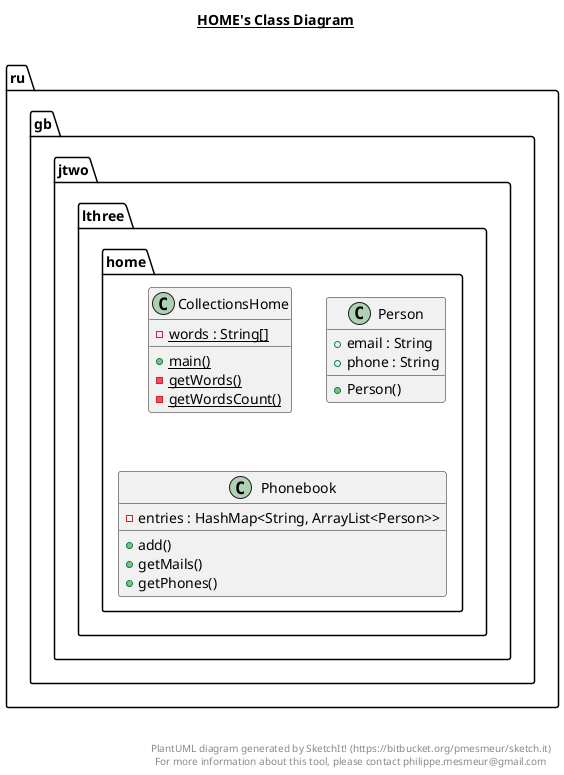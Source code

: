 @startuml

title __HOME's Class Diagram__\n

  namespace ru.gb.jtwo.lthree.home {
    class ru.gb.jtwo.lthree.home.CollectionsHome {
        {static} - words : String[]
        {static} + main()
        {static} - getWords()
        {static} - getWordsCount()
    }
  }
  

  namespace ru.gb.jtwo.lthree.home {
    class ru.gb.jtwo.lthree.home.Person {
        + email : String
        + phone : String
        + Person()
    }
  }
  

  namespace ru.gb.jtwo.lthree.home {
    class ru.gb.jtwo.lthree.home.Phonebook {
        - entries : HashMap<String, ArrayList<Person>>
        + add()
        + getMails()
        + getPhones()
    }
  }
  



right footer


PlantUML diagram generated by SketchIt! (https://bitbucket.org/pmesmeur/sketch.it)
For more information about this tool, please contact philippe.mesmeur@gmail.com
endfooter

@enduml

